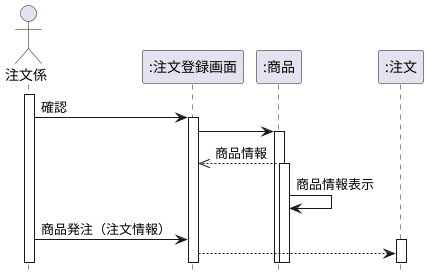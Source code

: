 @startuml
hide footbox
Actor 注文係 as a1
participant ":注文登録画面" as boundary
participant ":商品" as entity1
participant ":注文" as entity2
activate a1
a1 ->boundary :確認
activate boundary
boundary -> entity1
activate entity1
entity1 -->>boundary :商品情報
activate entity1
entity1 -> entity1 :商品情報表示
a1 -> boundary :商品発注（注文情報）
activate entity2
boundary -->entity2 
@enduml
